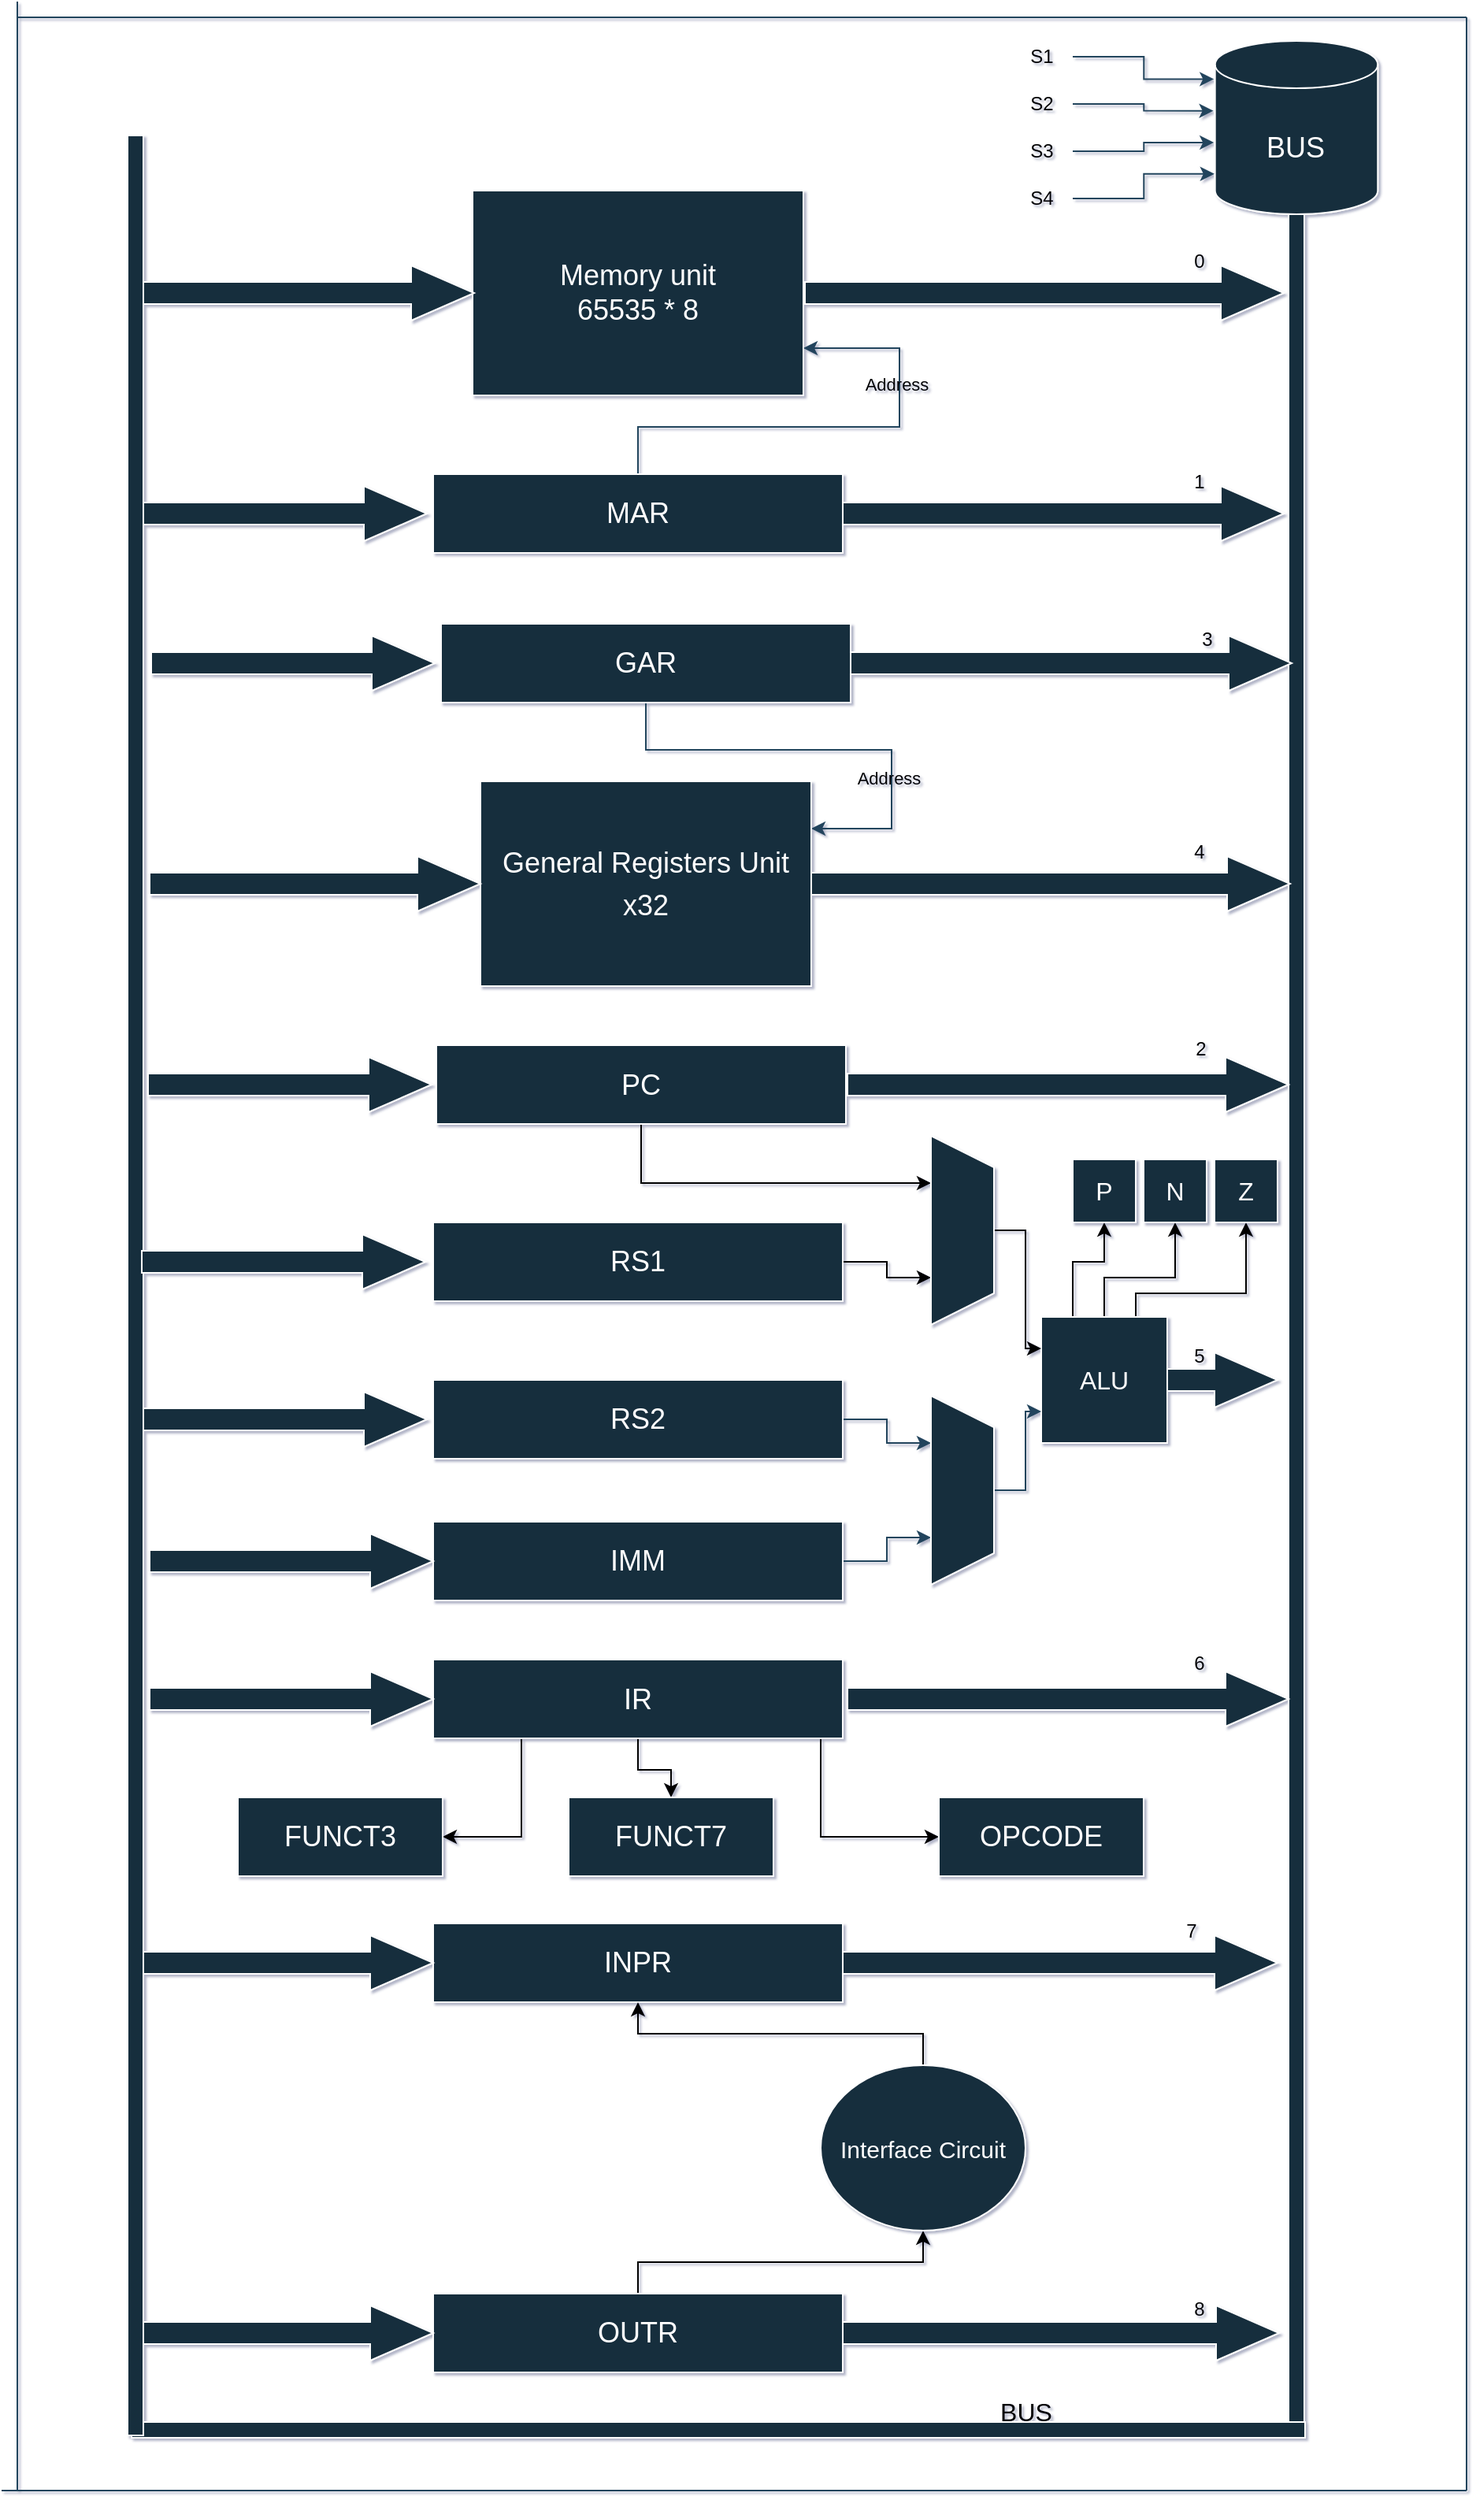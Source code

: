 <mxfile version="27.0.6">
  <diagram name="Page-1" id="zMtw91ButQq-_RUwULKP">
    <mxGraphModel dx="1389" dy="749" grid="1" gridSize="10" guides="1" tooltips="1" connect="1" arrows="1" fold="1" page="1" pageScale="1" pageWidth="827" pageHeight="1169" background="light-dark(#FFFFFF,#000000)" math="0" shadow="1" adaptiveColors="simple">
      <root>
        <mxCell id="0" />
        <mxCell id="1" parent="0" />
        <mxCell id="3Xr7Yztr4hI3ZwO242Rs-13" value="&lt;font style=&quot;font-size: 18px;&quot;&gt;Memory unit&lt;/font&gt;&lt;div&gt;&lt;font style=&quot;font-size: 18px;&quot;&gt;65535 * 8&lt;/font&gt;&lt;/div&gt;" style="rounded=0;whiteSpace=wrap;html=1;fillStyle=auto;labelBackgroundColor=none;fillColor=#182E3E;strokeColor=#FFFFFF;fontColor=#FFFFFF;" parent="1" vertex="1">
          <mxGeometry x="329" y="120" width="210" height="130" as="geometry" />
        </mxCell>
        <mxCell id="3Xr7Yztr4hI3ZwO242Rs-69" value="" style="edgeStyle=orthogonalEdgeStyle;rounded=0;orthogonalLoop=1;jettySize=auto;html=1;labelBackgroundColor=none;fontColor=default;strokeColor=#23445D;" parent="1" source="3Xr7Yztr4hI3ZwO242Rs-14" target="3Xr7Yztr4hI3ZwO242Rs-13" edge="1">
          <mxGeometry relative="1" as="geometry">
            <Array as="points">
              <mxPoint x="434" y="270" />
              <mxPoint x="600" y="270" />
              <mxPoint x="600" y="220" />
            </Array>
          </mxGeometry>
        </mxCell>
        <mxCell id="3Xr7Yztr4hI3ZwO242Rs-70" value="Address" style="edgeLabel;html=1;align=center;verticalAlign=middle;resizable=0;points=[];labelBackgroundColor=none;rounded=0;fontColor=light-dark(#000000, #121212);" parent="3Xr7Yztr4hI3ZwO242Rs-69" vertex="1" connectable="0">
          <mxGeometry x="0.455" y="2" relative="1" as="geometry">
            <mxPoint as="offset" />
          </mxGeometry>
        </mxCell>
        <mxCell id="3Xr7Yztr4hI3ZwO242Rs-14" value="&lt;font style=&quot;font-size: 18px;&quot;&gt;MAR&lt;/font&gt;" style="rounded=0;whiteSpace=wrap;html=1;labelBackgroundColor=none;fillColor=#182E3E;strokeColor=#FFFFFF;fontColor=#FFFFFF;" parent="1" vertex="1">
          <mxGeometry x="304" y="300" width="260" height="50" as="geometry" />
        </mxCell>
        <mxCell id="axf-uOj5ak__-VpBUpMi-20" style="edgeStyle=orthogonalEdgeStyle;rounded=0;orthogonalLoop=1;jettySize=auto;html=1;entryX=0.25;entryY=1;entryDx=0;entryDy=0;" edge="1" parent="1" source="3Xr7Yztr4hI3ZwO242Rs-17" target="axf-uOj5ak__-VpBUpMi-19">
          <mxGeometry relative="1" as="geometry">
            <Array as="points">
              <mxPoint x="436" y="750" />
            </Array>
          </mxGeometry>
        </mxCell>
        <mxCell id="3Xr7Yztr4hI3ZwO242Rs-17" value="&lt;font style=&quot;font-size: 18px;&quot;&gt;PC&lt;/font&gt;" style="rounded=0;whiteSpace=wrap;html=1;labelBackgroundColor=none;fillColor=#182E3E;strokeColor=#FFFFFF;fontColor=#FFFFFF;" parent="1" vertex="1">
          <mxGeometry x="306" y="662.5" width="260" height="50" as="geometry" />
        </mxCell>
        <mxCell id="axf-uOj5ak__-VpBUpMi-11" style="edgeStyle=orthogonalEdgeStyle;rounded=0;orthogonalLoop=1;jettySize=auto;html=1;entryX=0;entryY=0.5;entryDx=0;entryDy=0;" edge="1" parent="1" source="3Xr7Yztr4hI3ZwO242Rs-18" target="axf-uOj5ak__-VpBUpMi-10">
          <mxGeometry relative="1" as="geometry">
            <Array as="points">
              <mxPoint x="550" y="1165" />
            </Array>
          </mxGeometry>
        </mxCell>
        <mxCell id="axf-uOj5ak__-VpBUpMi-15" style="edgeStyle=orthogonalEdgeStyle;rounded=0;orthogonalLoop=1;jettySize=auto;html=1;entryX=1;entryY=0.5;entryDx=0;entryDy=0;" edge="1" parent="1" source="3Xr7Yztr4hI3ZwO242Rs-18" target="axf-uOj5ak__-VpBUpMi-13">
          <mxGeometry relative="1" as="geometry">
            <Array as="points">
              <mxPoint x="360" y="1165" />
            </Array>
          </mxGeometry>
        </mxCell>
        <mxCell id="axf-uOj5ak__-VpBUpMi-18" style="edgeStyle=orthogonalEdgeStyle;rounded=0;orthogonalLoop=1;jettySize=auto;html=1;entryX=0.5;entryY=0;entryDx=0;entryDy=0;" edge="1" parent="1" source="3Xr7Yztr4hI3ZwO242Rs-18" target="axf-uOj5ak__-VpBUpMi-16">
          <mxGeometry relative="1" as="geometry" />
        </mxCell>
        <mxCell id="3Xr7Yztr4hI3ZwO242Rs-18" value="&lt;font style=&quot;font-size: 18px;&quot;&gt;IR&lt;/font&gt;" style="rounded=0;whiteSpace=wrap;html=1;labelBackgroundColor=none;fillColor=#182E3E;strokeColor=#FFFFFF;fontColor=#FFFFFF;" parent="1" vertex="1">
          <mxGeometry x="304" y="1052.5" width="260" height="50" as="geometry" />
        </mxCell>
        <mxCell id="3Xr7Yztr4hI3ZwO242Rs-71" value="" style="edgeStyle=orthogonalEdgeStyle;rounded=0;orthogonalLoop=1;jettySize=auto;html=1;labelBackgroundColor=none;fontColor=default;strokeColor=#23445D;" parent="1" source="3Xr7Yztr4hI3ZwO242Rs-19" target="3Xr7Yztr4hI3ZwO242Rs-20" edge="1">
          <mxGeometry relative="1" as="geometry">
            <Array as="points">
              <mxPoint x="439" y="475" />
              <mxPoint x="595" y="475" />
              <mxPoint x="595" y="525" />
            </Array>
          </mxGeometry>
        </mxCell>
        <mxCell id="3Xr7Yztr4hI3ZwO242Rs-72" value="Address" style="edgeLabel;html=1;align=center;verticalAlign=middle;resizable=0;points=[];labelBackgroundColor=none;rounded=0;fontColor=light-dark(#000000, #121212);" parent="3Xr7Yztr4hI3ZwO242Rs-71" vertex="1" connectable="0">
          <mxGeometry x="0.417" y="-2" relative="1" as="geometry">
            <mxPoint as="offset" />
          </mxGeometry>
        </mxCell>
        <mxCell id="3Xr7Yztr4hI3ZwO242Rs-19" value="&lt;span style=&quot;font-size: 18px;&quot;&gt;GAR&lt;/span&gt;" style="rounded=0;whiteSpace=wrap;html=1;labelBackgroundColor=none;fillColor=#182E3E;strokeColor=#FFFFFF;fontColor=#FFFFFF;" parent="1" vertex="1">
          <mxGeometry x="309" y="395" width="260" height="50" as="geometry" />
        </mxCell>
        <mxCell id="3Xr7Yztr4hI3ZwO242Rs-20" value="&lt;div style=&quot;line-height: 150%;&quot;&gt;&lt;span style=&quot;font-size: 18px; line-height: 150%;&quot;&gt;General Registers Unit&lt;/span&gt;&lt;div&gt;&lt;span style=&quot;font-size: 18px; line-height: 150%;&quot;&gt;x32&lt;/span&gt;&lt;/div&gt;&lt;/div&gt;" style="rounded=0;whiteSpace=wrap;html=1;fillStyle=auto;labelBackgroundColor=none;fillColor=#182E3E;strokeColor=#FFFFFF;fontColor=#FFFFFF;" parent="1" vertex="1">
          <mxGeometry x="334" y="495" width="210" height="130" as="geometry" />
        </mxCell>
        <mxCell id="axf-uOj5ak__-VpBUpMi-21" style="edgeStyle=orthogonalEdgeStyle;rounded=0;orthogonalLoop=1;jettySize=auto;html=1;entryX=0.75;entryY=1;entryDx=0;entryDy=0;" edge="1" parent="1" source="3Xr7Yztr4hI3ZwO242Rs-26" target="axf-uOj5ak__-VpBUpMi-19">
          <mxGeometry relative="1" as="geometry" />
        </mxCell>
        <mxCell id="3Xr7Yztr4hI3ZwO242Rs-26" value="&lt;font style=&quot;font-size: 18px;&quot;&gt;RS1&lt;/font&gt;" style="rounded=0;whiteSpace=wrap;html=1;labelBackgroundColor=none;fillColor=#182E3E;strokeColor=#FFFFFF;fontColor=#FFFFFF;" parent="1" vertex="1">
          <mxGeometry x="304" y="775" width="260" height="50" as="geometry" />
        </mxCell>
        <mxCell id="3Xr7Yztr4hI3ZwO242Rs-38" style="edgeStyle=orthogonalEdgeStyle;rounded=0;orthogonalLoop=1;jettySize=auto;html=1;entryX=0.25;entryY=1;entryDx=0;entryDy=0;labelBackgroundColor=none;fontColor=default;strokeColor=#23445D;" parent="1" source="3Xr7Yztr4hI3ZwO242Rs-27" target="3Xr7Yztr4hI3ZwO242Rs-34" edge="1">
          <mxGeometry relative="1" as="geometry" />
        </mxCell>
        <mxCell id="3Xr7Yztr4hI3ZwO242Rs-27" value="&lt;font style=&quot;font-size: 18px;&quot;&gt;RS2&lt;/font&gt;" style="rounded=0;whiteSpace=wrap;html=1;labelBackgroundColor=none;fillColor=#182E3E;strokeColor=#FFFFFF;fontColor=#FFFFFF;" parent="1" vertex="1">
          <mxGeometry x="304" y="875" width="260" height="50" as="geometry" />
        </mxCell>
        <mxCell id="3Xr7Yztr4hI3ZwO242Rs-37" style="edgeStyle=orthogonalEdgeStyle;rounded=0;orthogonalLoop=1;jettySize=auto;html=1;entryX=0.75;entryY=1;entryDx=0;entryDy=0;labelBackgroundColor=none;fontColor=default;strokeColor=#23445D;" parent="1" source="3Xr7Yztr4hI3ZwO242Rs-28" target="3Xr7Yztr4hI3ZwO242Rs-34" edge="1">
          <mxGeometry relative="1" as="geometry" />
        </mxCell>
        <mxCell id="3Xr7Yztr4hI3ZwO242Rs-28" value="&lt;font style=&quot;font-size: 18px;&quot;&gt;IMM&lt;/font&gt;" style="rounded=0;whiteSpace=wrap;html=1;labelBackgroundColor=none;fillColor=#182E3E;strokeColor=#FFFFFF;fontColor=#FFFFFF;" parent="1" vertex="1">
          <mxGeometry x="304" y="965" width="260" height="50" as="geometry" />
        </mxCell>
        <mxCell id="axf-uOj5ak__-VpBUpMi-23" style="edgeStyle=orthogonalEdgeStyle;rounded=0;orthogonalLoop=1;jettySize=auto;html=1;entryX=0.5;entryY=1;entryDx=0;entryDy=0;" edge="1" parent="1" source="3Xr7Yztr4hI3ZwO242Rs-29" target="3Xr7Yztr4hI3ZwO242Rs-102">
          <mxGeometry relative="1" as="geometry">
            <Array as="points">
              <mxPoint x="730" y="810" />
              <mxPoint x="775" y="810" />
            </Array>
          </mxGeometry>
        </mxCell>
        <mxCell id="axf-uOj5ak__-VpBUpMi-24" style="edgeStyle=orthogonalEdgeStyle;rounded=0;orthogonalLoop=1;jettySize=auto;html=1;exitX=0.25;exitY=0;exitDx=0;exitDy=0;entryX=0.5;entryY=1;entryDx=0;entryDy=0;" edge="1" parent="1" source="3Xr7Yztr4hI3ZwO242Rs-29" target="3Xr7Yztr4hI3ZwO242Rs-101">
          <mxGeometry relative="1" as="geometry">
            <Array as="points">
              <mxPoint x="710" y="800" />
              <mxPoint x="730" y="800" />
            </Array>
          </mxGeometry>
        </mxCell>
        <mxCell id="axf-uOj5ak__-VpBUpMi-25" style="edgeStyle=orthogonalEdgeStyle;rounded=0;orthogonalLoop=1;jettySize=auto;html=1;exitX=0.75;exitY=0;exitDx=0;exitDy=0;entryX=0.5;entryY=1;entryDx=0;entryDy=0;" edge="1" parent="1" source="3Xr7Yztr4hI3ZwO242Rs-29" target="3Xr7Yztr4hI3ZwO242Rs-103">
          <mxGeometry relative="1" as="geometry">
            <Array as="points">
              <mxPoint x="750" y="820" />
              <mxPoint x="820" y="820" />
            </Array>
          </mxGeometry>
        </mxCell>
        <mxCell id="3Xr7Yztr4hI3ZwO242Rs-29" value="&lt;font style=&quot;font-size: 16px;&quot;&gt;ALU&lt;/font&gt;" style="whiteSpace=wrap;html=1;aspect=fixed;labelBackgroundColor=none;rounded=0;fillColor=#182E3E;strokeColor=#FFFFFF;fontColor=#FFFFFF;" parent="1" vertex="1">
          <mxGeometry x="690" y="835" width="80" height="80" as="geometry" />
        </mxCell>
        <mxCell id="3Xr7Yztr4hI3ZwO242Rs-35" style="edgeStyle=orthogonalEdgeStyle;rounded=0;orthogonalLoop=1;jettySize=auto;html=1;entryX=0;entryY=0.75;entryDx=0;entryDy=0;labelBackgroundColor=none;fontColor=default;strokeColor=#23445D;" parent="1" source="3Xr7Yztr4hI3ZwO242Rs-34" target="3Xr7Yztr4hI3ZwO242Rs-29" edge="1">
          <mxGeometry relative="1" as="geometry" />
        </mxCell>
        <mxCell id="3Xr7Yztr4hI3ZwO242Rs-34" value="" style="shape=trapezoid;perimeter=trapezoidPerimeter;whiteSpace=wrap;html=1;fixedSize=1;rotation=90;labelBackgroundColor=none;rounded=0;fillColor=#182E3E;strokeColor=#FFFFFF;fontColor=#FFFFFF;" parent="1" vertex="1">
          <mxGeometry x="580" y="925" width="120" height="40" as="geometry" />
        </mxCell>
        <mxCell id="3Xr7Yztr4hI3ZwO242Rs-50" value="" style="html=1;points=[[0,0,0,0,5],[0,1,0,0,-5],[1,0,0,0,5],[1,1,0,0,-5]];perimeter=orthogonalPerimeter;outlineConnect=0;targetShapes=umlLifeline;portConstraint=eastwest;newEdgeStyle={&quot;curved&quot;:0,&quot;rounded&quot;:0};labelBackgroundColor=none;rounded=0;fillColor=#182E3E;strokeColor=#FFFFFF;fontColor=#FFFFFF;" parent="1" vertex="1">
          <mxGeometry x="847" y="80" width="10" height="1460" as="geometry" />
        </mxCell>
        <mxCell id="3Xr7Yztr4hI3ZwO242Rs-53" value="" style="html=1;points=[[0,0,0,0,5],[0,1,0,0,-5],[1,0,0,0,5],[1,1,0,0,-5]];perimeter=orthogonalPerimeter;outlineConnect=0;targetShapes=umlLifeline;portConstraint=eastwest;newEdgeStyle={&quot;curved&quot;:0,&quot;rounded&quot;:0};rotation=90;labelBackgroundColor=none;rounded=0;fillColor=#182E3E;strokeColor=#FFFFFF;fontColor=#FFFFFF;" parent="1" vertex="1">
          <mxGeometry x="480" y="1169" width="10" height="745" as="geometry" />
        </mxCell>
        <mxCell id="3Xr7Yztr4hI3ZwO242Rs-54" value="" style="html=1;points=[[0,0,0,0,5],[0,1,0,0,-5],[1,0,0,0,5],[1,1,0,0,-5]];perimeter=orthogonalPerimeter;outlineConnect=0;targetShapes=umlLifeline;portConstraint=eastwest;newEdgeStyle={&quot;curved&quot;:0,&quot;rounded&quot;:0};labelBackgroundColor=none;rounded=0;fillColor=#182E3E;strokeColor=#FFFFFF;fontColor=#FFFFFF;" parent="1" vertex="1">
          <mxGeometry x="110" y="85" width="10" height="1460" as="geometry" />
        </mxCell>
        <mxCell id="3Xr7Yztr4hI3ZwO242Rs-59" value="" style="html=1;shadow=0;dashed=0;align=center;verticalAlign=middle;shape=mxgraph.arrows2.arrow;dy=0.6;dx=40;notch=0;labelBackgroundColor=none;rounded=0;fillColor=#182E3E;strokeColor=#FFFFFF;fontColor=#FFFFFF;" parent="1" vertex="1">
          <mxGeometry x="564" y="307.5" width="280" height="35" as="geometry" />
        </mxCell>
        <mxCell id="3Xr7Yztr4hI3ZwO242Rs-60" value="" style="html=1;shadow=0;dashed=0;align=center;verticalAlign=middle;shape=mxgraph.arrows2.arrow;dy=0.6;dx=40;notch=0;labelBackgroundColor=none;rounded=0;fillColor=#182E3E;strokeColor=#FFFFFF;fontColor=#FFFFFF;" parent="1" vertex="1">
          <mxGeometry x="567" y="670" width="280" height="35" as="geometry" />
        </mxCell>
        <mxCell id="3Xr7Yztr4hI3ZwO242Rs-61" value="" style="html=1;shadow=0;dashed=0;align=center;verticalAlign=middle;shape=mxgraph.arrows2.arrow;dy=0.6;dx=40;notch=0;labelBackgroundColor=none;rounded=0;fillColor=#182E3E;strokeColor=#FFFFFF;fontColor=#FFFFFF;" parent="1" vertex="1">
          <mxGeometry x="567" y="1060" width="280" height="35" as="geometry" />
        </mxCell>
        <mxCell id="3Xr7Yztr4hI3ZwO242Rs-62" value="" style="html=1;shadow=0;dashed=0;align=center;verticalAlign=middle;shape=mxgraph.arrows2.arrow;dy=0.6;dx=40;notch=0;labelBackgroundColor=none;rounded=0;fillColor=#182E3E;strokeColor=#FFFFFF;fontColor=#FFFFFF;" parent="1" vertex="1">
          <mxGeometry x="569" y="402.5" width="280" height="35" as="geometry" />
        </mxCell>
        <mxCell id="3Xr7Yztr4hI3ZwO242Rs-63" value="" style="html=1;shadow=0;dashed=0;align=center;verticalAlign=middle;shape=mxgraph.arrows2.arrow;dy=0.6;dx=40;notch=0;textShadow=0;labelBackgroundColor=none;rounded=0;fillColor=#182E3E;strokeColor=#FFFFFF;fontColor=#FFFFFF;" parent="1" vertex="1">
          <mxGeometry x="544" y="542.5" width="304" height="35" as="geometry" />
        </mxCell>
        <mxCell id="3Xr7Yztr4hI3ZwO242Rs-64" value="" style="html=1;shadow=0;dashed=0;align=center;verticalAlign=middle;shape=mxgraph.arrows2.arrow;dy=0.6;dx=40;notch=0;labelBackgroundColor=none;rounded=0;fillColor=#182E3E;strokeColor=#FFFFFF;fontColor=#FFFFFF;" parent="1" vertex="1">
          <mxGeometry x="540" y="167.5" width="304" height="35" as="geometry" />
        </mxCell>
        <mxCell id="3Xr7Yztr4hI3ZwO242Rs-68" value="" style="html=1;shadow=0;dashed=0;align=center;verticalAlign=middle;shape=mxgraph.arrows2.arrow;dy=0.6;dx=40;notch=0;textShadow=0;labelBackgroundColor=none;rounded=0;fillColor=#182E3E;strokeColor=#FFFFFF;fontColor=#FFFFFF;" parent="1" vertex="1">
          <mxGeometry x="770" y="857.5" width="70" height="35" as="geometry" />
        </mxCell>
        <mxCell id="3Xr7Yztr4hI3ZwO242Rs-73" value="" style="html=1;shadow=0;dashed=0;align=center;verticalAlign=middle;shape=mxgraph.arrows2.arrow;dy=0.6;dx=40;notch=0;labelBackgroundColor=none;rounded=0;fillColor=#182E3E;strokeColor=#FFFFFF;fontColor=#FFFFFF;" parent="1" vertex="1">
          <mxGeometry x="120" y="167.5" width="210" height="35" as="geometry" />
        </mxCell>
        <mxCell id="3Xr7Yztr4hI3ZwO242Rs-74" value="" style="html=1;shadow=0;dashed=0;align=center;verticalAlign=middle;shape=mxgraph.arrows2.arrow;dy=0.6;dx=40;notch=0;labelBackgroundColor=none;rounded=0;fillColor=#182E3E;strokeColor=#FFFFFF;fontColor=#FFFFFF;" parent="1" vertex="1">
          <mxGeometry x="120" y="307.5" width="180" height="35" as="geometry" />
        </mxCell>
        <mxCell id="3Xr7Yztr4hI3ZwO242Rs-75" value="" style="html=1;shadow=0;dashed=0;align=center;verticalAlign=middle;shape=mxgraph.arrows2.arrow;dy=0.6;dx=40;notch=0;labelBackgroundColor=none;rounded=0;fillColor=#182E3E;strokeColor=#FFFFFF;fontColor=#FFFFFF;" parent="1" vertex="1">
          <mxGeometry x="123" y="670" width="180" height="35" as="geometry" />
        </mxCell>
        <mxCell id="3Xr7Yztr4hI3ZwO242Rs-76" value="" style="html=1;shadow=0;dashed=0;align=center;verticalAlign=middle;shape=mxgraph.arrows2.arrow;dy=0.6;dx=40;notch=0;labelBackgroundColor=none;rounded=0;fillColor=#182E3E;strokeColor=#FFFFFF;fontColor=#FFFFFF;" parent="1" vertex="1">
          <mxGeometry x="124" y="1060" width="180" height="35" as="geometry" />
        </mxCell>
        <mxCell id="3Xr7Yztr4hI3ZwO242Rs-77" value="" style="html=1;shadow=0;dashed=0;align=center;verticalAlign=middle;shape=mxgraph.arrows2.arrow;dy=0.6;dx=40;notch=0;labelBackgroundColor=none;rounded=0;fillColor=#182E3E;strokeColor=#FFFFFF;fontColor=#FFFFFF;" parent="1" vertex="1">
          <mxGeometry x="125" y="402.5" width="180" height="35" as="geometry" />
        </mxCell>
        <mxCell id="3Xr7Yztr4hI3ZwO242Rs-78" value="" style="html=1;shadow=0;dashed=0;align=center;verticalAlign=middle;shape=mxgraph.arrows2.arrow;dy=0.6;dx=40;notch=0;labelBackgroundColor=none;rounded=0;fillColor=#182E3E;strokeColor=#FFFFFF;fontColor=#FFFFFF;" parent="1" vertex="1">
          <mxGeometry x="124" y="542.5" width="210" height="35" as="geometry" />
        </mxCell>
        <mxCell id="3Xr7Yztr4hI3ZwO242Rs-79" value="" style="html=1;shadow=0;dashed=0;align=center;verticalAlign=middle;shape=mxgraph.arrows2.arrow;dy=0.6;dx=40;notch=0;labelBackgroundColor=none;rounded=0;fillColor=#182E3E;strokeColor=#FFFFFF;fontColor=#FFFFFF;" parent="1" vertex="1">
          <mxGeometry x="119" y="782.5" width="180" height="35" as="geometry" />
        </mxCell>
        <mxCell id="3Xr7Yztr4hI3ZwO242Rs-80" value="" style="html=1;shadow=0;dashed=0;align=center;verticalAlign=middle;shape=mxgraph.arrows2.arrow;dy=0.6;dx=40;notch=0;labelBackgroundColor=none;rounded=0;fillColor=#182E3E;strokeColor=#FFFFFF;fontColor=#FFFFFF;" parent="1" vertex="1">
          <mxGeometry x="120" y="882.5" width="180" height="35" as="geometry" />
        </mxCell>
        <mxCell id="3Xr7Yztr4hI3ZwO242Rs-81" value="" style="html=1;shadow=0;dashed=0;align=center;verticalAlign=middle;shape=mxgraph.arrows2.arrow;dy=0.6;dx=40;notch=0;labelBackgroundColor=none;rounded=0;fillColor=#182E3E;strokeColor=#FFFFFF;fontColor=#FFFFFF;" parent="1" vertex="1">
          <mxGeometry x="124" y="972.5" width="180" height="35" as="geometry" />
        </mxCell>
        <mxCell id="3Xr7Yztr4hI3ZwO242Rs-83" value="0" style="text;html=1;align=center;verticalAlign=middle;resizable=0;points=[];autosize=1;strokeColor=none;fillColor=none;labelBackgroundColor=none;rounded=0;fontColor=#000000;" parent="1" vertex="1">
          <mxGeometry x="775" y="150" width="30" height="30" as="geometry" />
        </mxCell>
        <mxCell id="3Xr7Yztr4hI3ZwO242Rs-84" value="1" style="text;html=1;align=center;verticalAlign=middle;resizable=0;points=[];autosize=1;strokeColor=none;fillColor=none;labelBackgroundColor=none;rounded=0;fontColor=#000000;" parent="1" vertex="1">
          <mxGeometry x="775" y="290" width="30" height="30" as="geometry" />
        </mxCell>
        <mxCell id="3Xr7Yztr4hI3ZwO242Rs-85" value="2" style="text;html=1;align=center;verticalAlign=middle;resizable=0;points=[];autosize=1;strokeColor=none;fillColor=none;labelBackgroundColor=none;rounded=0;fontColor=#000000;" parent="1" vertex="1">
          <mxGeometry x="776" y="650" width="30" height="30" as="geometry" />
        </mxCell>
        <mxCell id="3Xr7Yztr4hI3ZwO242Rs-86" value="6" style="text;html=1;align=center;verticalAlign=middle;resizable=0;points=[];autosize=1;strokeColor=none;fillColor=none;labelBackgroundColor=none;rounded=0;fontColor=#000000;" parent="1" vertex="1">
          <mxGeometry x="775" y="1040" width="30" height="30" as="geometry" />
        </mxCell>
        <mxCell id="3Xr7Yztr4hI3ZwO242Rs-87" value="3" style="text;html=1;align=center;verticalAlign=middle;resizable=0;points=[];autosize=1;strokeColor=none;fillColor=none;labelBackgroundColor=none;rounded=0;fontColor=#000000;" parent="1" vertex="1">
          <mxGeometry x="780" y="390" width="30" height="30" as="geometry" />
        </mxCell>
        <mxCell id="3Xr7Yztr4hI3ZwO242Rs-88" value="&lt;div&gt;4&lt;/div&gt;" style="text;html=1;align=center;verticalAlign=middle;resizable=0;points=[];autosize=1;strokeColor=none;fillColor=none;labelBackgroundColor=none;rounded=0;fontColor=#000000;" parent="1" vertex="1">
          <mxGeometry x="775" y="525" width="30" height="30" as="geometry" />
        </mxCell>
        <mxCell id="3Xr7Yztr4hI3ZwO242Rs-89" value="5" style="text;html=1;align=center;verticalAlign=middle;resizable=0;points=[];autosize=1;strokeColor=none;fillColor=none;labelBackgroundColor=none;rounded=0;fontColor=light-dark(#000000, #121212);" parent="1" vertex="1">
          <mxGeometry x="775" y="845" width="30" height="30" as="geometry" />
        </mxCell>
        <mxCell id="3Xr7Yztr4hI3ZwO242Rs-92" value="S1" style="text;html=1;align=center;verticalAlign=middle;resizable=0;points=[];autosize=1;strokeColor=none;fillColor=none;labelBackgroundColor=none;rounded=0;fontColor=#000000;" parent="1" vertex="1">
          <mxGeometry x="670" y="20" width="40" height="30" as="geometry" />
        </mxCell>
        <mxCell id="3Xr7Yztr4hI3ZwO242Rs-93" value="S2" style="text;html=1;align=center;verticalAlign=middle;resizable=0;points=[];autosize=1;strokeColor=none;fillColor=none;labelBackgroundColor=none;rounded=0;fontColor=#000000;" parent="1" vertex="1">
          <mxGeometry x="670" y="50" width="40" height="30" as="geometry" />
        </mxCell>
        <mxCell id="3Xr7Yztr4hI3ZwO242Rs-94" value="S3" style="text;html=1;align=center;verticalAlign=middle;resizable=0;points=[];autosize=1;strokeColor=none;fillColor=none;labelBackgroundColor=none;rounded=0;fontColor=#000000;" parent="1" vertex="1">
          <mxGeometry x="670" y="80" width="40" height="30" as="geometry" />
        </mxCell>
        <mxCell id="3Xr7Yztr4hI3ZwO242Rs-101" value="&lt;font style=&quot;font-size: 16px;&quot;&gt;P&lt;/font&gt;" style="whiteSpace=wrap;html=1;aspect=fixed;labelBackgroundColor=none;rounded=0;fillColor=#182E3E;strokeColor=#FFFFFF;fontColor=#FFFFFF;" parent="1" vertex="1">
          <mxGeometry x="710" y="735" width="40" height="40" as="geometry" />
        </mxCell>
        <mxCell id="3Xr7Yztr4hI3ZwO242Rs-102" value="&lt;font style=&quot;font-size: 16px;&quot;&gt;N&lt;/font&gt;" style="whiteSpace=wrap;html=1;aspect=fixed;labelBackgroundColor=none;rounded=0;fillColor=#182E3E;strokeColor=#FFFFFF;fontColor=#FFFFFF;" parent="1" vertex="1">
          <mxGeometry x="755" y="735" width="40" height="40" as="geometry" />
        </mxCell>
        <mxCell id="3Xr7Yztr4hI3ZwO242Rs-103" value="&lt;span style=&quot;font-size: 16px;&quot;&gt;Z&lt;/span&gt;" style="whiteSpace=wrap;html=1;aspect=fixed;labelBackgroundColor=none;rounded=0;fillColor=#182E3E;strokeColor=#FFFFFF;fontColor=#FFFFFF;" parent="1" vertex="1">
          <mxGeometry x="800" y="735" width="40" height="40" as="geometry" />
        </mxCell>
        <mxCell id="3Xr7Yztr4hI3ZwO242Rs-108" value="&lt;font style=&quot;font-size: 16px;&quot;&gt;BUS&lt;/font&gt;" style="text;html=1;align=center;verticalAlign=middle;resizable=0;points=[];autosize=1;strokeColor=none;fillColor=none;labelBackgroundColor=none;fontColor=light-dark(#000000, #121212);" parent="1" vertex="1">
          <mxGeometry x="650" y="1515" width="60" height="30" as="geometry" />
        </mxCell>
        <mxCell id="3Xr7Yztr4hI3ZwO242Rs-109" value="" style="endArrow=none;html=1;rounded=0;strokeColor=#23445D;" parent="1" edge="1">
          <mxGeometry width="50" height="50" relative="1" as="geometry">
            <mxPoint x="40" y="10" as="sourcePoint" />
            <mxPoint x="960" y="10" as="targetPoint" />
          </mxGeometry>
        </mxCell>
        <mxCell id="3Xr7Yztr4hI3ZwO242Rs-110" value="" style="endArrow=none;html=1;rounded=0;strokeColor=#23445D;" parent="1" edge="1">
          <mxGeometry width="50" height="50" relative="1" as="geometry">
            <mxPoint x="960" y="1580" as="sourcePoint" />
            <mxPoint x="960" y="10" as="targetPoint" />
          </mxGeometry>
        </mxCell>
        <mxCell id="3Xr7Yztr4hI3ZwO242Rs-111" value="" style="endArrow=none;html=1;rounded=0;strokeColor=#23445D;" parent="1" edge="1">
          <mxGeometry width="50" height="50" relative="1" as="geometry">
            <mxPoint x="30" y="1580" as="sourcePoint" />
            <mxPoint x="960" y="1580" as="targetPoint" />
          </mxGeometry>
        </mxCell>
        <mxCell id="3Xr7Yztr4hI3ZwO242Rs-112" value="" style="endArrow=none;html=1;rounded=0;strokeColor=#23445D;" parent="1" edge="1">
          <mxGeometry width="50" height="50" relative="1" as="geometry">
            <mxPoint x="40" y="1580" as="sourcePoint" />
            <mxPoint x="40" as="targetPoint" />
          </mxGeometry>
        </mxCell>
        <mxCell id="3Xr7Yztr4hI3ZwO242Rs-115" value="&lt;span style=&quot;font-size: 18px;&quot;&gt;INPR&lt;/span&gt;" style="rounded=0;whiteSpace=wrap;html=1;labelBackgroundColor=none;fillColor=#182E3E;strokeColor=#FFFFFF;fontColor=#FFFFFF;" parent="1" vertex="1">
          <mxGeometry x="304" y="1220" width="260" height="50" as="geometry" />
        </mxCell>
        <mxCell id="axf-uOj5ak__-VpBUpMi-8" style="edgeStyle=orthogonalEdgeStyle;rounded=0;orthogonalLoop=1;jettySize=auto;html=1;entryX=0.5;entryY=1;entryDx=0;entryDy=0;" edge="1" parent="1" source="3Xr7Yztr4hI3ZwO242Rs-116" target="3Xr7Yztr4hI3ZwO242Rs-131">
          <mxGeometry relative="1" as="geometry" />
        </mxCell>
        <mxCell id="3Xr7Yztr4hI3ZwO242Rs-116" value="&lt;font style=&quot;font-size: 18px;&quot;&gt;OUTR&lt;/font&gt;" style="rounded=0;whiteSpace=wrap;html=1;labelBackgroundColor=none;fillColor=#182E3E;strokeColor=#FFFFFF;fontColor=#FFFFFF;" parent="1" vertex="1">
          <mxGeometry x="304" y="1455" width="260" height="50" as="geometry" />
        </mxCell>
        <mxCell id="3Xr7Yztr4hI3ZwO242Rs-117" value="" style="html=1;shadow=0;dashed=0;align=center;verticalAlign=middle;shape=mxgraph.arrows2.arrow;dy=0.6;dx=40;notch=0;labelBackgroundColor=none;rounded=0;fillColor=#182E3E;strokeColor=#FFFFFF;fontColor=#FFFFFF;" parent="1" vertex="1">
          <mxGeometry x="564" y="1227.5" width="276" height="35" as="geometry" />
        </mxCell>
        <mxCell id="3Xr7Yztr4hI3ZwO242Rs-119" value="" style="html=1;shadow=0;dashed=0;align=center;verticalAlign=middle;shape=mxgraph.arrows2.arrow;dy=0.6;dx=40;notch=0;labelBackgroundColor=none;rounded=0;fillColor=#182E3E;strokeColor=#FFFFFF;fontColor=#FFFFFF;" parent="1" vertex="1">
          <mxGeometry x="120" y="1227.5" width="184" height="35" as="geometry" />
        </mxCell>
        <mxCell id="3Xr7Yztr4hI3ZwO242Rs-120" value="" style="html=1;shadow=0;dashed=0;align=center;verticalAlign=middle;shape=mxgraph.arrows2.arrow;dy=0.6;dx=40;notch=0;labelBackgroundColor=none;rounded=0;fillColor=#182E3E;strokeColor=#FFFFFF;fontColor=#FFFFFF;" parent="1" vertex="1">
          <mxGeometry x="120" y="1462.5" width="184" height="35" as="geometry" />
        </mxCell>
        <mxCell id="3Xr7Yztr4hI3ZwO242Rs-121" value="7" style="text;html=1;align=center;verticalAlign=middle;resizable=0;points=[];autosize=1;strokeColor=none;fillColor=none;labelBackgroundColor=none;rounded=0;fontColor=light-dark(#000000, #121212);" parent="1" vertex="1">
          <mxGeometry x="770.34" y="1210" width="30" height="30" as="geometry" />
        </mxCell>
        <mxCell id="axf-uOj5ak__-VpBUpMi-7" style="edgeStyle=orthogonalEdgeStyle;rounded=0;orthogonalLoop=1;jettySize=auto;html=1;entryX=0.5;entryY=1;entryDx=0;entryDy=0;" edge="1" parent="1" source="3Xr7Yztr4hI3ZwO242Rs-131" target="3Xr7Yztr4hI3ZwO242Rs-115">
          <mxGeometry relative="1" as="geometry" />
        </mxCell>
        <mxCell id="3Xr7Yztr4hI3ZwO242Rs-131" value="&lt;font style=&quot;font-size: 15px;&quot;&gt;Interface Circuit&lt;/font&gt;" style="ellipse;whiteSpace=wrap;html=1;strokeColor=#FFFFFF;fontColor=#FFFFFF;fillColor=#182E3E;" parent="1" vertex="1">
          <mxGeometry x="550" y="1310" width="130" height="105" as="geometry" />
        </mxCell>
        <mxCell id="3Xr7Yztr4hI3ZwO242Rs-134" value="" style="html=1;shadow=0;dashed=0;align=center;verticalAlign=middle;shape=mxgraph.arrows2.arrow;dy=0.6;dx=40;notch=0;labelBackgroundColor=none;rounded=0;fillColor=#182E3E;strokeColor=#FFFFFF;fontColor=#FFFFFF;" parent="1" vertex="1">
          <mxGeometry x="564" y="1462.5" width="277" height="35" as="geometry" />
        </mxCell>
        <mxCell id="3Xr7Yztr4hI3ZwO242Rs-140" value="8" style="text;html=1;align=center;verticalAlign=middle;resizable=0;points=[];autosize=1;strokeColor=none;fillColor=none;labelBackgroundColor=none;rounded=0;fontColor=light-dark(#000000, #121212);" parent="1" vertex="1">
          <mxGeometry x="775" y="1450" width="30" height="30" as="geometry" />
        </mxCell>
        <mxCell id="3Xr7Yztr4hI3ZwO242Rs-146" value="S4" style="text;html=1;align=center;verticalAlign=middle;resizable=0;points=[];autosize=1;strokeColor=none;fillColor=none;labelBackgroundColor=none;rounded=0;fontColor=#000000;" parent="1" vertex="1">
          <mxGeometry x="670" y="110" width="40" height="30" as="geometry" />
        </mxCell>
        <mxCell id="3Xr7Yztr4hI3ZwO242Rs-158" value="&lt;font style=&quot;font-size: 18px;&quot;&gt;BUS&lt;/font&gt;" style="shape=cylinder3;whiteSpace=wrap;html=1;boundedLbl=1;backgroundOutline=1;size=15;strokeColor=#FFFFFF;fontColor=#FFFFFF;fillColor=#182E3E;" parent="1" vertex="1">
          <mxGeometry x="800.34" y="25" width="103.31" height="110" as="geometry" />
        </mxCell>
        <mxCell id="3Xr7Yztr4hI3ZwO242Rs-167" style="edgeStyle=orthogonalEdgeStyle;rounded=0;orthogonalLoop=1;jettySize=auto;html=1;entryX=-0.007;entryY=0.22;entryDx=0;entryDy=0;entryPerimeter=0;strokeColor=#23445D;" parent="1" source="3Xr7Yztr4hI3ZwO242Rs-92" target="3Xr7Yztr4hI3ZwO242Rs-158" edge="1">
          <mxGeometry relative="1" as="geometry" />
        </mxCell>
        <mxCell id="3Xr7Yztr4hI3ZwO242Rs-168" style="edgeStyle=orthogonalEdgeStyle;rounded=0;orthogonalLoop=1;jettySize=auto;html=1;entryX=-0.01;entryY=0.403;entryDx=0;entryDy=0;entryPerimeter=0;strokeColor=#23445D;" parent="1" source="3Xr7Yztr4hI3ZwO242Rs-93" target="3Xr7Yztr4hI3ZwO242Rs-158" edge="1">
          <mxGeometry relative="1" as="geometry" />
        </mxCell>
        <mxCell id="3Xr7Yztr4hI3ZwO242Rs-169" style="edgeStyle=orthogonalEdgeStyle;rounded=0;orthogonalLoop=1;jettySize=auto;html=1;entryX=-0.007;entryY=0.586;entryDx=0;entryDy=0;entryPerimeter=0;strokeColor=#23445D;" parent="1" source="3Xr7Yztr4hI3ZwO242Rs-94" target="3Xr7Yztr4hI3ZwO242Rs-158" edge="1">
          <mxGeometry relative="1" as="geometry" />
        </mxCell>
        <mxCell id="3Xr7Yztr4hI3ZwO242Rs-170" style="edgeStyle=orthogonalEdgeStyle;rounded=0;orthogonalLoop=1;jettySize=auto;html=1;entryX=-0.004;entryY=0.767;entryDx=0;entryDy=0;entryPerimeter=0;strokeColor=#23445D;" parent="1" source="3Xr7Yztr4hI3ZwO242Rs-146" target="3Xr7Yztr4hI3ZwO242Rs-158" edge="1">
          <mxGeometry relative="1" as="geometry" />
        </mxCell>
        <mxCell id="axf-uOj5ak__-VpBUpMi-10" value="&lt;span style=&quot;font-size: 18px;&quot;&gt;OPCODE&lt;/span&gt;" style="rounded=0;whiteSpace=wrap;html=1;labelBackgroundColor=none;fillColor=#182E3E;strokeColor=#FFFFFF;fontColor=#FFFFFF;" vertex="1" parent="1">
          <mxGeometry x="625" y="1140" width="130" height="50" as="geometry" />
        </mxCell>
        <mxCell id="axf-uOj5ak__-VpBUpMi-13" value="&lt;span style=&quot;font-size: 18px;&quot;&gt;FUNCT3&lt;/span&gt;" style="rounded=0;whiteSpace=wrap;html=1;labelBackgroundColor=none;fillColor=#182E3E;strokeColor=#FFFFFF;fontColor=#FFFFFF;" vertex="1" parent="1">
          <mxGeometry x="180" y="1140" width="130" height="50" as="geometry" />
        </mxCell>
        <mxCell id="axf-uOj5ak__-VpBUpMi-16" value="&lt;span style=&quot;font-size: 18px;&quot;&gt;FUNCT7&lt;/span&gt;" style="rounded=0;whiteSpace=wrap;html=1;labelBackgroundColor=none;fillColor=#182E3E;strokeColor=#FFFFFF;fontColor=#FFFFFF;" vertex="1" parent="1">
          <mxGeometry x="390" y="1140" width="130" height="50" as="geometry" />
        </mxCell>
        <mxCell id="axf-uOj5ak__-VpBUpMi-22" style="edgeStyle=orthogonalEdgeStyle;rounded=0;orthogonalLoop=1;jettySize=auto;html=1;entryX=0;entryY=0.25;entryDx=0;entryDy=0;" edge="1" parent="1" source="axf-uOj5ak__-VpBUpMi-19" target="3Xr7Yztr4hI3ZwO242Rs-29">
          <mxGeometry relative="1" as="geometry" />
        </mxCell>
        <mxCell id="axf-uOj5ak__-VpBUpMi-19" value="" style="shape=trapezoid;perimeter=trapezoidPerimeter;whiteSpace=wrap;html=1;fixedSize=1;rotation=90;labelBackgroundColor=none;rounded=0;fillColor=#182E3E;strokeColor=#FFFFFF;fontColor=#FFFFFF;" vertex="1" parent="1">
          <mxGeometry x="580" y="760" width="120" height="40" as="geometry" />
        </mxCell>
      </root>
    </mxGraphModel>
  </diagram>
</mxfile>
